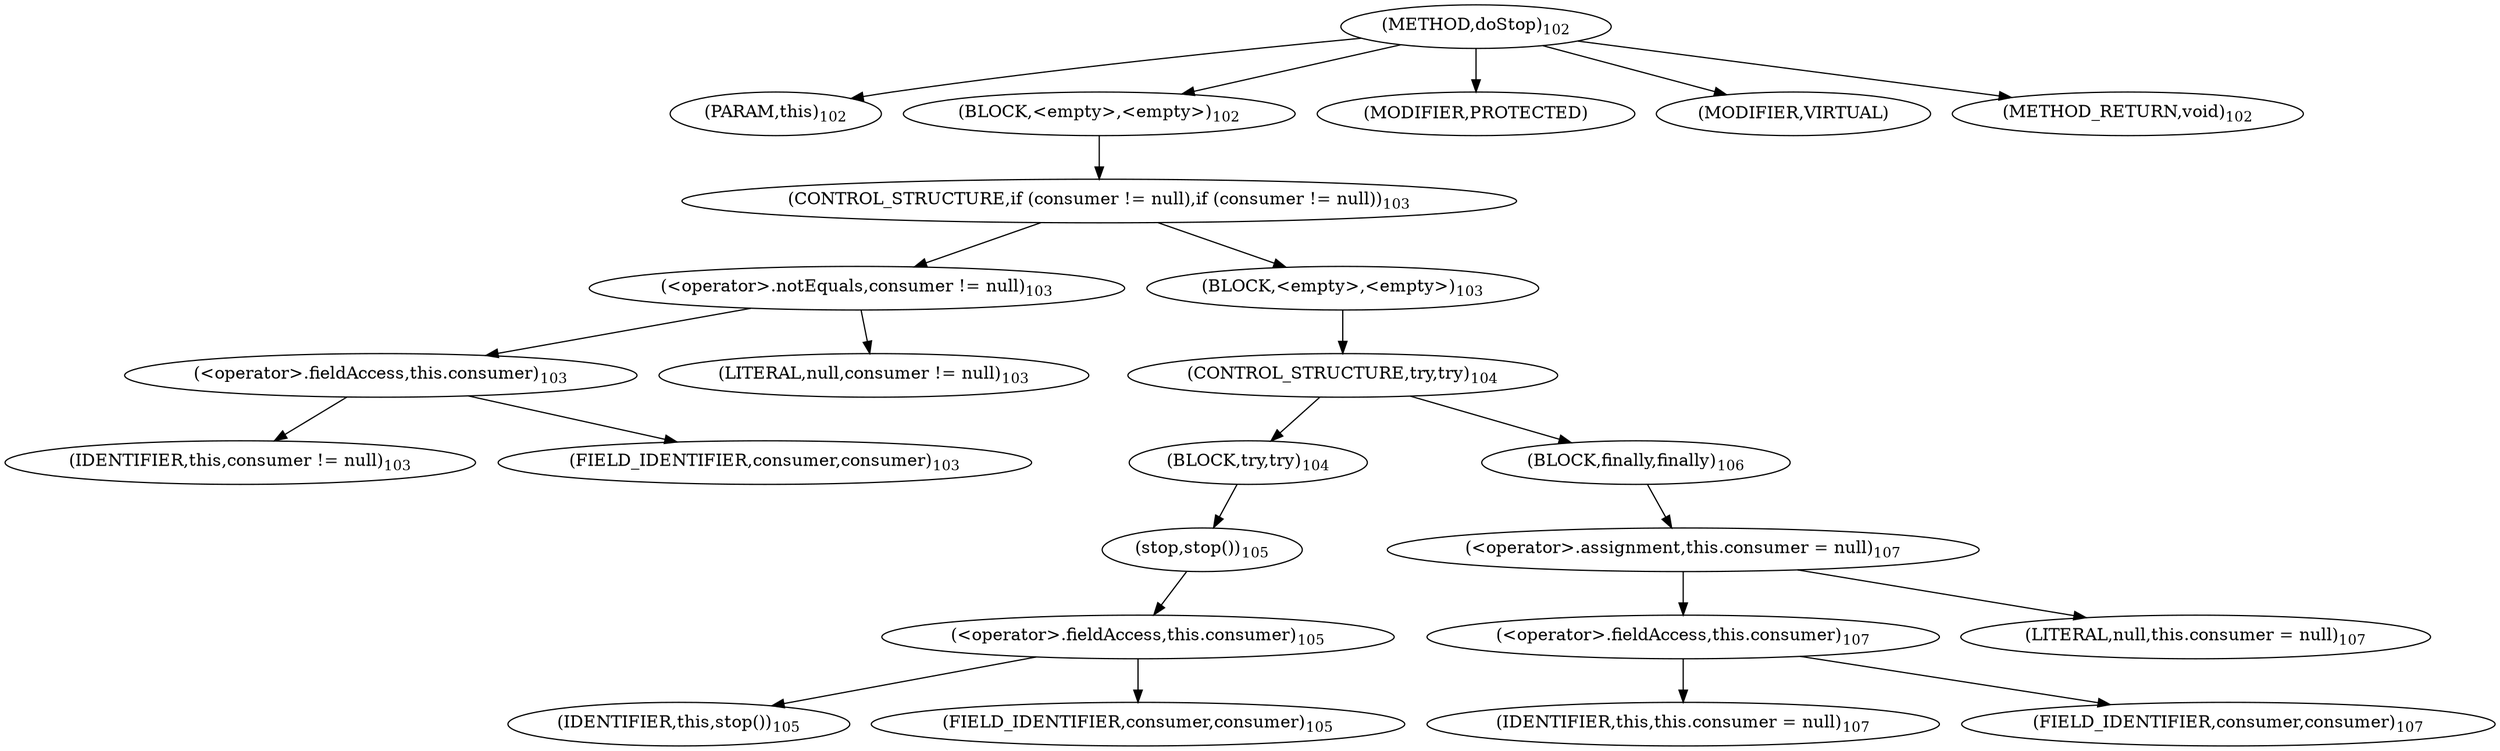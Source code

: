digraph "doStop" {  
"205" [label = <(METHOD,doStop)<SUB>102</SUB>> ]
"206" [label = <(PARAM,this)<SUB>102</SUB>> ]
"207" [label = <(BLOCK,&lt;empty&gt;,&lt;empty&gt;)<SUB>102</SUB>> ]
"208" [label = <(CONTROL_STRUCTURE,if (consumer != null),if (consumer != null))<SUB>103</SUB>> ]
"209" [label = <(&lt;operator&gt;.notEquals,consumer != null)<SUB>103</SUB>> ]
"210" [label = <(&lt;operator&gt;.fieldAccess,this.consumer)<SUB>103</SUB>> ]
"211" [label = <(IDENTIFIER,this,consumer != null)<SUB>103</SUB>> ]
"212" [label = <(FIELD_IDENTIFIER,consumer,consumer)<SUB>103</SUB>> ]
"213" [label = <(LITERAL,null,consumer != null)<SUB>103</SUB>> ]
"214" [label = <(BLOCK,&lt;empty&gt;,&lt;empty&gt;)<SUB>103</SUB>> ]
"215" [label = <(CONTROL_STRUCTURE,try,try)<SUB>104</SUB>> ]
"216" [label = <(BLOCK,try,try)<SUB>104</SUB>> ]
"217" [label = <(stop,stop())<SUB>105</SUB>> ]
"218" [label = <(&lt;operator&gt;.fieldAccess,this.consumer)<SUB>105</SUB>> ]
"219" [label = <(IDENTIFIER,this,stop())<SUB>105</SUB>> ]
"220" [label = <(FIELD_IDENTIFIER,consumer,consumer)<SUB>105</SUB>> ]
"221" [label = <(BLOCK,finally,finally)<SUB>106</SUB>> ]
"222" [label = <(&lt;operator&gt;.assignment,this.consumer = null)<SUB>107</SUB>> ]
"223" [label = <(&lt;operator&gt;.fieldAccess,this.consumer)<SUB>107</SUB>> ]
"224" [label = <(IDENTIFIER,this,this.consumer = null)<SUB>107</SUB>> ]
"225" [label = <(FIELD_IDENTIFIER,consumer,consumer)<SUB>107</SUB>> ]
"226" [label = <(LITERAL,null,this.consumer = null)<SUB>107</SUB>> ]
"227" [label = <(MODIFIER,PROTECTED)> ]
"228" [label = <(MODIFIER,VIRTUAL)> ]
"229" [label = <(METHOD_RETURN,void)<SUB>102</SUB>> ]
  "205" -> "206" 
  "205" -> "207" 
  "205" -> "227" 
  "205" -> "228" 
  "205" -> "229" 
  "207" -> "208" 
  "208" -> "209" 
  "208" -> "214" 
  "209" -> "210" 
  "209" -> "213" 
  "210" -> "211" 
  "210" -> "212" 
  "214" -> "215" 
  "215" -> "216" 
  "215" -> "221" 
  "216" -> "217" 
  "217" -> "218" 
  "218" -> "219" 
  "218" -> "220" 
  "221" -> "222" 
  "222" -> "223" 
  "222" -> "226" 
  "223" -> "224" 
  "223" -> "225" 
}
